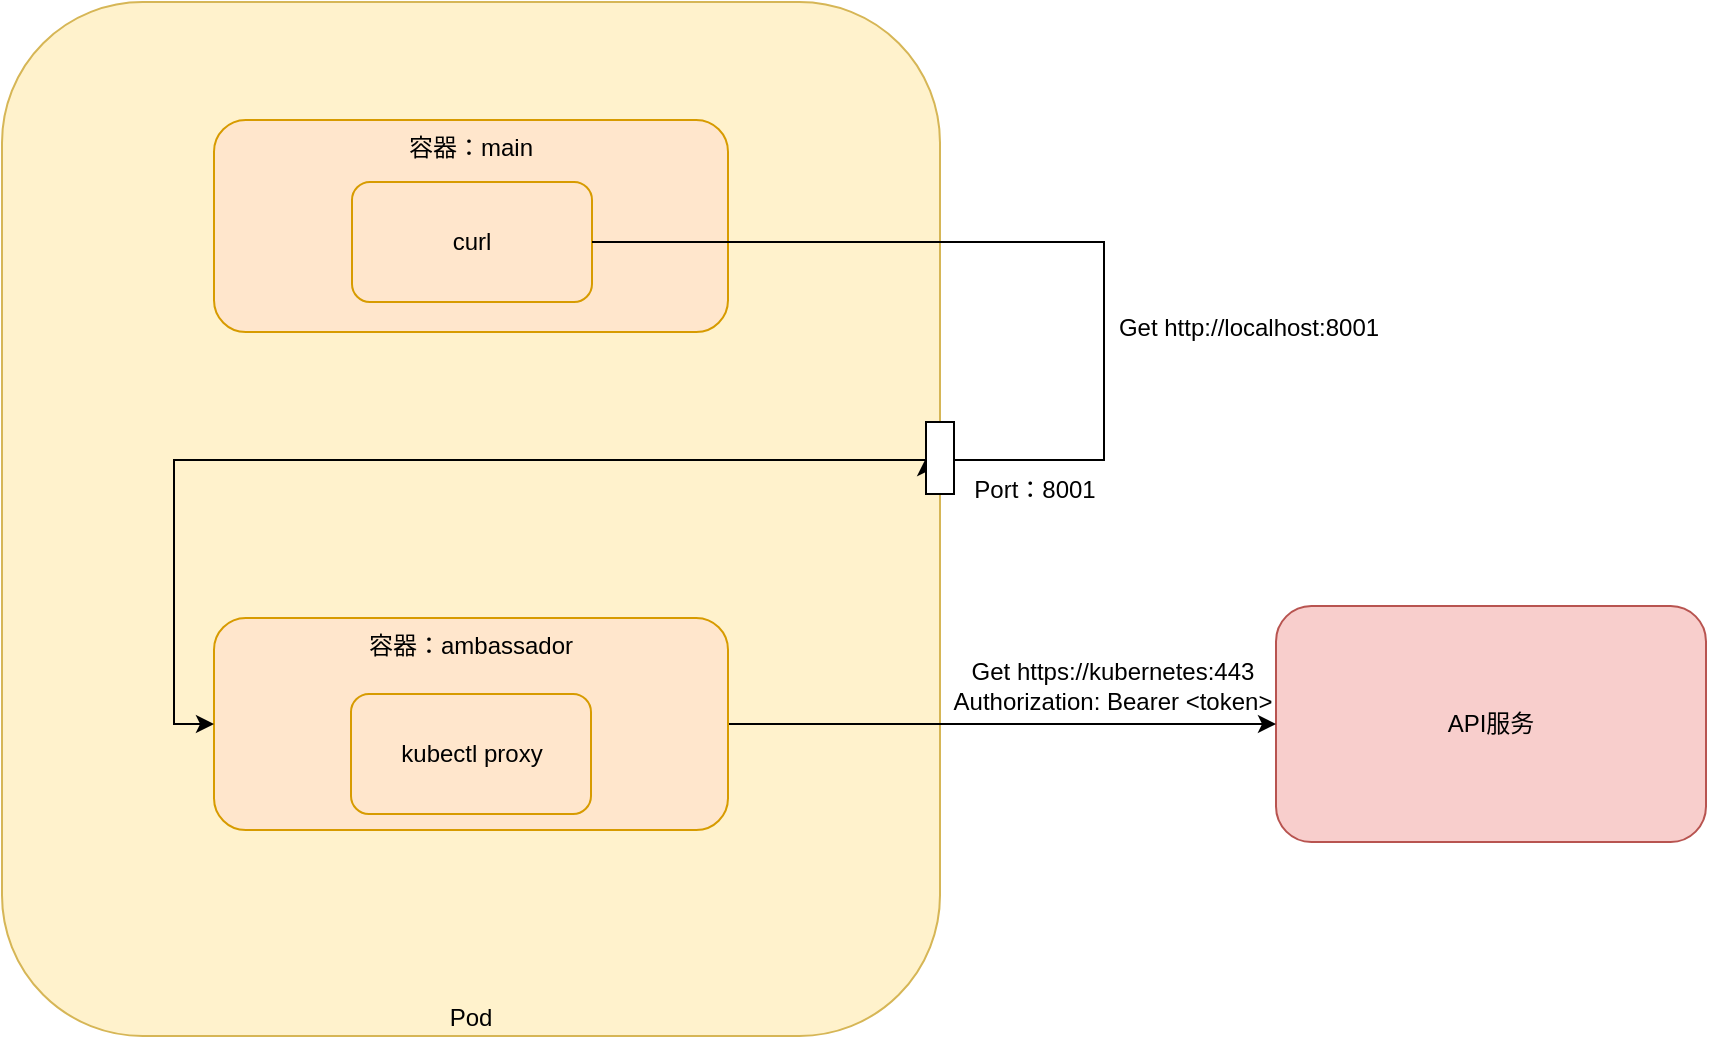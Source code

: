 <mxfile version="24.7.2" type="github">
  <diagram name="第 1 页" id="42klITVC1EchFTXipI6x">
    <mxGraphModel dx="1356" dy="577" grid="0" gridSize="10" guides="1" tooltips="1" connect="1" arrows="1" fold="1" page="0" pageScale="1" pageWidth="827" pageHeight="1169" math="0" shadow="0">
      <root>
        <mxCell id="0" />
        <mxCell id="1" parent="0" />
        <mxCell id="JmZSykbEsUqlxRbStCCT-1" value="Pod" style="rounded=1;whiteSpace=wrap;html=1;verticalAlign=bottom;fillColor=#fff2cc;strokeColor=#d6b656;" vertex="1" parent="1">
          <mxGeometry x="-5" y="54" width="469" height="517" as="geometry" />
        </mxCell>
        <mxCell id="JmZSykbEsUqlxRbStCCT-2" value="API服务" style="rounded=1;whiteSpace=wrap;html=1;fillColor=#f8cecc;strokeColor=#b85450;" vertex="1" parent="1">
          <mxGeometry x="632" y="356" width="215" height="118" as="geometry" />
        </mxCell>
        <mxCell id="JmZSykbEsUqlxRbStCCT-3" value="容器：main" style="rounded=1;whiteSpace=wrap;html=1;verticalAlign=top;fillColor=#ffe6cc;strokeColor=#d79b00;" vertex="1" parent="1">
          <mxGeometry x="101" y="113" width="257" height="106" as="geometry" />
        </mxCell>
        <mxCell id="JmZSykbEsUqlxRbStCCT-12" style="edgeStyle=orthogonalEdgeStyle;rounded=0;orthogonalLoop=1;jettySize=auto;html=1;" edge="1" parent="1" source="JmZSykbEsUqlxRbStCCT-4" target="JmZSykbEsUqlxRbStCCT-2">
          <mxGeometry relative="1" as="geometry" />
        </mxCell>
        <mxCell id="JmZSykbEsUqlxRbStCCT-4" value="容器：ambassador" style="rounded=1;whiteSpace=wrap;html=1;verticalAlign=top;fillColor=#ffe6cc;strokeColor=#d79b00;" vertex="1" parent="1">
          <mxGeometry x="101" y="362" width="257" height="106" as="geometry" />
        </mxCell>
        <mxCell id="JmZSykbEsUqlxRbStCCT-7" style="edgeStyle=orthogonalEdgeStyle;rounded=0;orthogonalLoop=1;jettySize=auto;html=1;exitX=1;exitY=0.5;exitDx=0;exitDy=0;entryX=0;entryY=0.5;entryDx=0;entryDy=0;" edge="1" parent="1" source="JmZSykbEsUqlxRbStCCT-8" target="JmZSykbEsUqlxRbStCCT-4">
          <mxGeometry relative="1" as="geometry">
            <Array as="points">
              <mxPoint x="81" y="283" />
              <mxPoint x="81" y="415" />
            </Array>
          </mxGeometry>
        </mxCell>
        <mxCell id="JmZSykbEsUqlxRbStCCT-5" value="curl" style="rounded=1;whiteSpace=wrap;html=1;fillColor=#ffe6cc;strokeColor=#d79b00;" vertex="1" parent="1">
          <mxGeometry x="170" y="144" width="120" height="60" as="geometry" />
        </mxCell>
        <mxCell id="JmZSykbEsUqlxRbStCCT-6" value="kubectl proxy" style="rounded=1;whiteSpace=wrap;html=1;fillColor=#ffe6cc;strokeColor=#d79b00;" vertex="1" parent="1">
          <mxGeometry x="169.5" y="400" width="120" height="60" as="geometry" />
        </mxCell>
        <mxCell id="JmZSykbEsUqlxRbStCCT-9" value="" style="edgeStyle=orthogonalEdgeStyle;rounded=0;orthogonalLoop=1;jettySize=auto;html=1;exitX=1;exitY=0.5;exitDx=0;exitDy=0;entryX=0;entryY=0.5;entryDx=0;entryDy=0;" edge="1" parent="1" source="JmZSykbEsUqlxRbStCCT-5" target="JmZSykbEsUqlxRbStCCT-8">
          <mxGeometry relative="1" as="geometry">
            <mxPoint x="290" y="174" as="sourcePoint" />
            <mxPoint x="101" y="415" as="targetPoint" />
            <Array as="points">
              <mxPoint x="546" y="174" />
              <mxPoint x="546" y="283" />
            </Array>
          </mxGeometry>
        </mxCell>
        <mxCell id="JmZSykbEsUqlxRbStCCT-8" value="" style="rounded=0;whiteSpace=wrap;html=1;" vertex="1" parent="1">
          <mxGeometry x="457" y="264" width="14" height="36" as="geometry" />
        </mxCell>
        <mxCell id="JmZSykbEsUqlxRbStCCT-10" value="Port：8001" style="text;html=1;align=center;verticalAlign=middle;resizable=0;points=[];autosize=1;strokeColor=none;fillColor=none;" vertex="1" parent="1">
          <mxGeometry x="471" y="285" width="79" height="26" as="geometry" />
        </mxCell>
        <mxCell id="JmZSykbEsUqlxRbStCCT-11" value="Get http://localhost:8001" style="text;html=1;align=center;verticalAlign=middle;resizable=0;points=[];autosize=1;strokeColor=none;fillColor=none;" vertex="1" parent="1">
          <mxGeometry x="544" y="204" width="148" height="26" as="geometry" />
        </mxCell>
        <mxCell id="JmZSykbEsUqlxRbStCCT-13" value="Get https://kubernetes:443&lt;div&gt;Authorization: Bearer &amp;lt;token&amp;gt;&lt;/div&gt;" style="text;html=1;align=center;verticalAlign=middle;resizable=0;points=[];autosize=1;strokeColor=none;fillColor=none;" vertex="1" parent="1">
          <mxGeometry x="461" y="375" width="177" height="41" as="geometry" />
        </mxCell>
      </root>
    </mxGraphModel>
  </diagram>
</mxfile>
